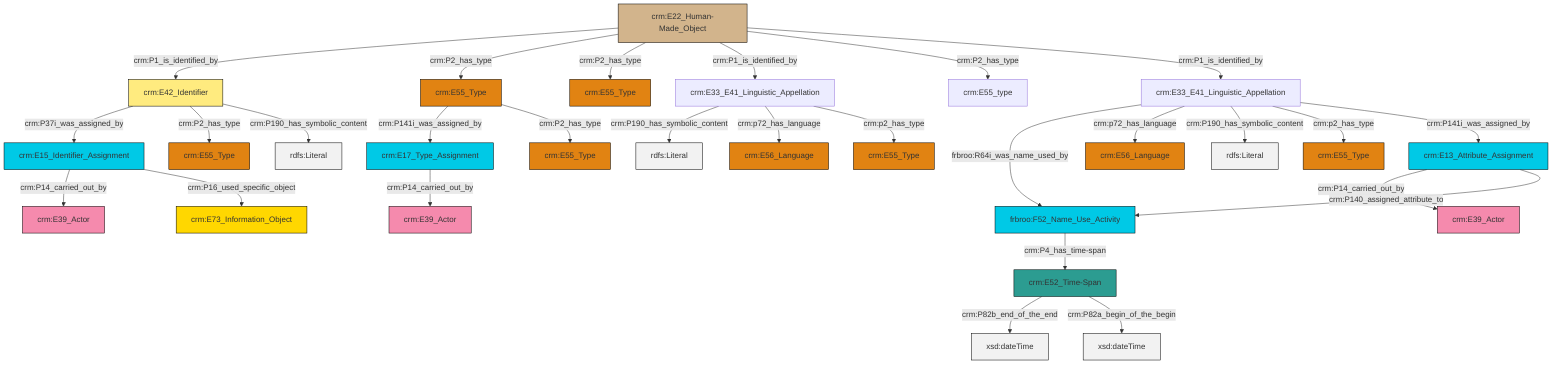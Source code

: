 graph TD
classDef Literal fill:#f2f2f2,stroke:#000000;
classDef CRM_Entity fill:#FFFFFF,stroke:#000000;
classDef Temporal_Entity fill:#00C9E6, stroke:#000000;
classDef Type fill:#E18312, stroke:#000000;
classDef Time-Span fill:#2C9C91, stroke:#000000;
classDef Appellation fill:#FFEB7F, stroke:#000000;
classDef Place fill:#008836, stroke:#000000;
classDef Persistent_Item fill:#B266B2, stroke:#000000;
classDef Conceptual_Object fill:#FFD700, stroke:#000000;
classDef Physical_Thing fill:#D2B48C, stroke:#000000;
classDef Actor fill:#f58aad, stroke:#000000;
classDef PC_Classes fill:#4ce600, stroke:#000000;
classDef Multi fill:#cccccc,stroke:#000000;

0["crm:E33_E41_Linguistic_Appellation"]:::Default -->|frbroo:R64i_was_name_used_by| 1["frbroo:F52_Name_Use_Activity"]:::Temporal_Entity
2["crm:E42_Identifier"]:::Appellation -->|crm:P37i_was_assigned_by| 3["crm:E15_Identifier_Assignment"]:::Temporal_Entity
9["crm:E17_Type_Assignment"]:::Temporal_Entity -->|crm:P14_carried_out_by| 10["crm:E39_Actor"]:::Actor
0["crm:E33_E41_Linguistic_Appellation"]:::Default -->|crm:p72_has_language| 12["crm:E56_Language"]:::Type
0["crm:E33_E41_Linguistic_Appellation"]:::Default -->|crm:P190_has_symbolic_content| 13[rdfs:Literal]:::Literal
14["crm:E33_E41_Linguistic_Appellation"]:::Default -->|crm:P190_has_symbolic_content| 16[rdfs:Literal]:::Literal
17["crm:E22_Human-Made_Object"]:::Physical_Thing -->|crm:P1_is_identified_by| 2["crm:E42_Identifier"]:::Appellation
2["crm:E42_Identifier"]:::Appellation -->|crm:P2_has_type| 18["crm:E55_Type"]:::Type
2["crm:E42_Identifier"]:::Appellation -->|crm:P190_has_symbolic_content| 19[rdfs:Literal]:::Literal
4["crm:E52_Time-Span"]:::Time-Span -->|crm:P82b_end_of_the_end| 21[xsd:dateTime]:::Literal
14["crm:E33_E41_Linguistic_Appellation"]:::Default -->|crm:p72_has_language| 22["crm:E56_Language"]:::Type
17["crm:E22_Human-Made_Object"]:::Physical_Thing -->|crm:P2_has_type| 31["crm:E55_Type"]:::Type
0["crm:E33_E41_Linguistic_Appellation"]:::Default -->|crm:p2_has_type| 28["crm:E55_Type"]:::Type
17["crm:E22_Human-Made_Object"]:::Physical_Thing -->|crm:P2_has_type| 34["crm:E55_Type"]:::Type
4["crm:E52_Time-Span"]:::Time-Span -->|crm:P82a_begin_of_the_begin| 35[xsd:dateTime]:::Literal
17["crm:E22_Human-Made_Object"]:::Physical_Thing -->|crm:P1_is_identified_by| 14["crm:E33_E41_Linguistic_Appellation"]:::Default
17["crm:E22_Human-Made_Object"]:::Physical_Thing -->|crm:P2_has_type| 32["crm:E55_type"]:::Default
31["crm:E55_Type"]:::Type -->|crm:P141i_was_assigned_by| 9["crm:E17_Type_Assignment"]:::Temporal_Entity
17["crm:E22_Human-Made_Object"]:::Physical_Thing -->|crm:P1_is_identified_by| 0["crm:E33_E41_Linguistic_Appellation"]:::Default
3["crm:E15_Identifier_Assignment"]:::Temporal_Entity -->|crm:P14_carried_out_by| 24["crm:E39_Actor"]:::Actor
3["crm:E15_Identifier_Assignment"]:::Temporal_Entity -->|crm:P16_used_specific_object| 41["crm:E73_Information_Object"]:::Conceptual_Object
31["crm:E55_Type"]:::Type -->|crm:P2_has_type| 26["crm:E55_Type"]:::Type
14["crm:E33_E41_Linguistic_Appellation"]:::Default -->|crm:p2_has_type| 7["crm:E55_Type"]:::Type
47["crm:E13_Attribute_Assignment"]:::Temporal_Entity -->|crm:P14_carried_out_by| 49["crm:E39_Actor"]:::Actor
1["frbroo:F52_Name_Use_Activity"]:::Temporal_Entity -->|crm:P4_has_time-span| 4["crm:E52_Time-Span"]:::Time-Span
0["crm:E33_E41_Linguistic_Appellation"]:::Default -->|crm:P141i_was_assigned_by| 47["crm:E13_Attribute_Assignment"]:::Temporal_Entity
47["crm:E13_Attribute_Assignment"]:::Temporal_Entity -->|crm:P140_assigned_attribute_to| 1["frbroo:F52_Name_Use_Activity"]:::Temporal_Entity